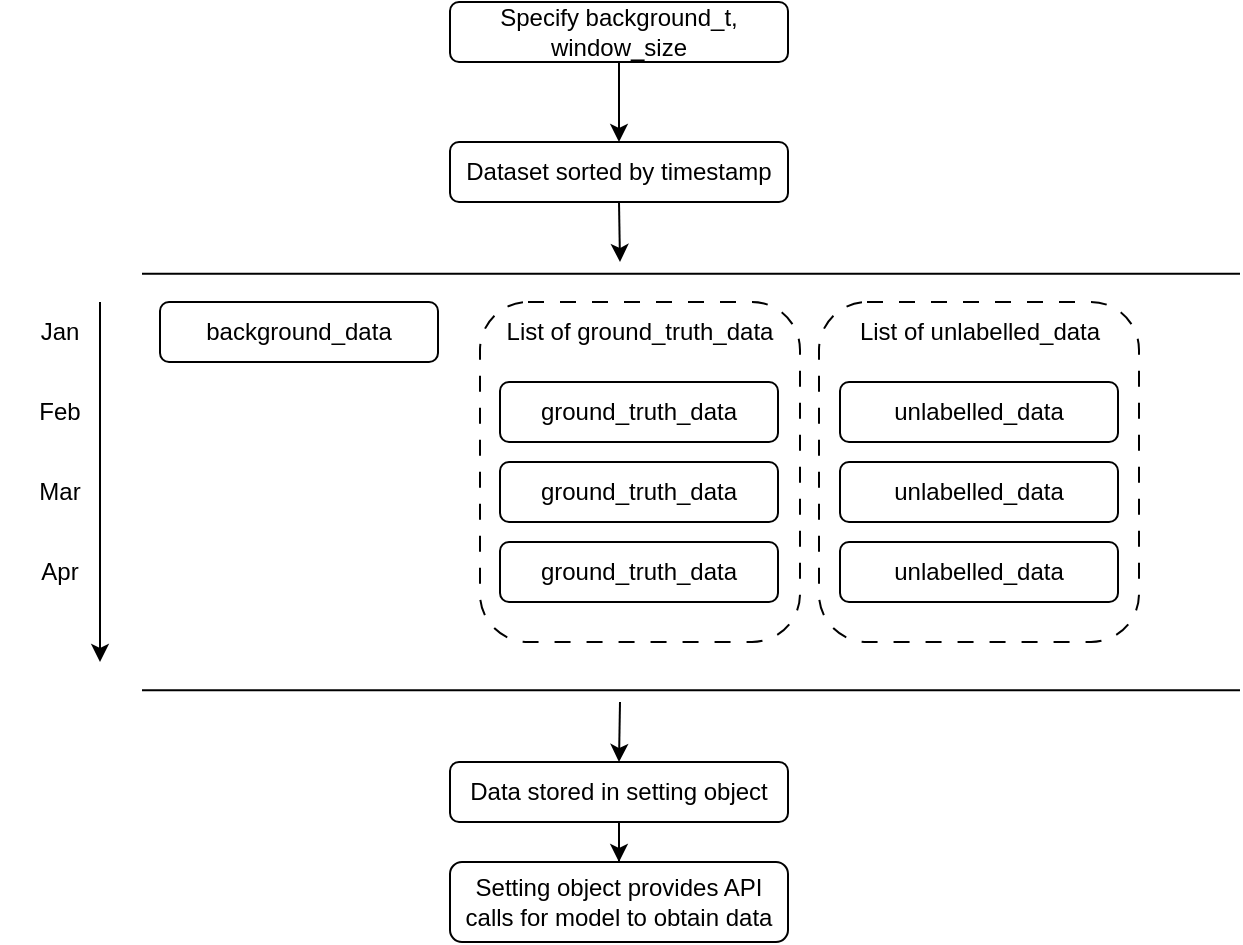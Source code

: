<mxfile>
    <diagram name="Page-1" id="0rsDAdrBQstYXks9k8pK">
        <mxGraphModel dx="844" dy="525" grid="1" gridSize="10" guides="1" tooltips="1" connect="1" arrows="1" fold="1" page="1" pageScale="1" pageWidth="827" pageHeight="1169" math="0" shadow="0">
            <root>
                <mxCell id="0"/>
                <mxCell id="1" parent="0"/>
                <mxCell id="m3gavzZ5vnZOq6Y1aLQd-33" value="" style="edgeStyle=orthogonalEdgeStyle;rounded=0;orthogonalLoop=1;jettySize=auto;html=1;entryX=0.5;entryY=0;entryDx=0;entryDy=0;" parent="1" target="m3gavzZ5vnZOq6Y1aLQd-27" edge="1">
                    <mxGeometry relative="1" as="geometry">
                        <mxPoint x="414" y="410" as="sourcePoint"/>
                    </mxGeometry>
                </mxCell>
                <mxCell id="m3gavzZ5vnZOq6Y1aLQd-23" value="" style="rounded=1;whiteSpace=wrap;html=1;fillColor=none;strokeColor=default;dashed=1;dashPattern=8 8;" parent="1" vertex="1">
                    <mxGeometry x="344" y="210" width="160" height="170" as="geometry"/>
                </mxCell>
                <mxCell id="m3gavzZ5vnZOq6Y1aLQd-29" value="" style="edgeStyle=orthogonalEdgeStyle;rounded=0;orthogonalLoop=1;jettySize=auto;html=1;" parent="1" source="m3gavzZ5vnZOq6Y1aLQd-1" target="m3gavzZ5vnZOq6Y1aLQd-4" edge="1">
                    <mxGeometry relative="1" as="geometry"/>
                </mxCell>
                <mxCell id="m3gavzZ5vnZOq6Y1aLQd-1" value="Specify background_t, window_size" style="rounded=1;whiteSpace=wrap;html=1;" parent="1" vertex="1">
                    <mxGeometry x="329" y="60" width="169" height="30" as="geometry"/>
                </mxCell>
                <mxCell id="m3gavzZ5vnZOq6Y1aLQd-31" style="edgeStyle=orthogonalEdgeStyle;rounded=0;orthogonalLoop=1;jettySize=auto;html=1;exitX=0.5;exitY=1;exitDx=0;exitDy=0;" parent="1" source="m3gavzZ5vnZOq6Y1aLQd-4" edge="1">
                    <mxGeometry relative="1" as="geometry">
                        <mxPoint x="414" y="190" as="targetPoint"/>
                    </mxGeometry>
                </mxCell>
                <mxCell id="m3gavzZ5vnZOq6Y1aLQd-4" value="Dataset sorted by timestamp" style="rounded=1;whiteSpace=wrap;html=1;" parent="1" vertex="1">
                    <mxGeometry x="329" y="130" width="169" height="30" as="geometry"/>
                </mxCell>
                <mxCell id="m3gavzZ5vnZOq6Y1aLQd-7" value="" style="shape=link;html=1;rounded=0;width=208.333;" parent="1" edge="1">
                    <mxGeometry width="100" relative="1" as="geometry">
                        <mxPoint x="175" y="300" as="sourcePoint"/>
                        <mxPoint x="724" y="300" as="targetPoint"/>
                    </mxGeometry>
                </mxCell>
                <mxCell id="m3gavzZ5vnZOq6Y1aLQd-8" value="background_data" style="rounded=1;whiteSpace=wrap;html=1;" parent="1" vertex="1">
                    <mxGeometry x="184" y="210" width="139" height="30" as="geometry"/>
                </mxCell>
                <mxCell id="m3gavzZ5vnZOq6Y1aLQd-9" value="ground_truth_data" style="rounded=1;whiteSpace=wrap;html=1;" parent="1" vertex="1">
                    <mxGeometry x="354" y="250" width="139" height="30" as="geometry"/>
                </mxCell>
                <mxCell id="m3gavzZ5vnZOq6Y1aLQd-10" value="ground_truth_data" style="rounded=1;whiteSpace=wrap;html=1;" parent="1" vertex="1">
                    <mxGeometry x="354" y="290" width="139" height="30" as="geometry"/>
                </mxCell>
                <mxCell id="m3gavzZ5vnZOq6Y1aLQd-11" value="ground_truth_data" style="rounded=1;whiteSpace=wrap;html=1;" parent="1" vertex="1">
                    <mxGeometry x="354" y="330" width="139" height="30" as="geometry"/>
                </mxCell>
                <mxCell id="m3gavzZ5vnZOq6Y1aLQd-12" value="unlabelled_data" style="rounded=1;whiteSpace=wrap;html=1;" parent="1" vertex="1">
                    <mxGeometry x="524" y="250" width="139" height="30" as="geometry"/>
                </mxCell>
                <mxCell id="m3gavzZ5vnZOq6Y1aLQd-13" value="unlabelled_data" style="rounded=1;whiteSpace=wrap;html=1;" parent="1" vertex="1">
                    <mxGeometry x="524" y="290" width="139" height="30" as="geometry"/>
                </mxCell>
                <mxCell id="m3gavzZ5vnZOq6Y1aLQd-14" value="unlabelled_data" style="rounded=1;whiteSpace=wrap;html=1;" parent="1" vertex="1">
                    <mxGeometry x="524" y="330" width="139" height="30" as="geometry"/>
                </mxCell>
                <mxCell id="m3gavzZ5vnZOq6Y1aLQd-17" value="" style="endArrow=classic;html=1;rounded=0;" parent="1" edge="1">
                    <mxGeometry width="50" height="50" relative="1" as="geometry">
                        <mxPoint x="154" y="210" as="sourcePoint"/>
                        <mxPoint x="154" y="390" as="targetPoint"/>
                    </mxGeometry>
                </mxCell>
                <mxCell id="m3gavzZ5vnZOq6Y1aLQd-19" value="Jan" style="text;html=1;align=center;verticalAlign=middle;whiteSpace=wrap;rounded=0;" parent="1" vertex="1">
                    <mxGeometry x="104" y="210" width="60" height="30" as="geometry"/>
                </mxCell>
                <mxCell id="m3gavzZ5vnZOq6Y1aLQd-20" value="Feb" style="text;html=1;align=center;verticalAlign=middle;whiteSpace=wrap;rounded=0;" parent="1" vertex="1">
                    <mxGeometry x="104" y="250" width="60" height="30" as="geometry"/>
                </mxCell>
                <mxCell id="m3gavzZ5vnZOq6Y1aLQd-21" value="Mar" style="text;html=1;align=center;verticalAlign=middle;whiteSpace=wrap;rounded=0;" parent="1" vertex="1">
                    <mxGeometry x="104" y="290" width="60" height="30" as="geometry"/>
                </mxCell>
                <mxCell id="m3gavzZ5vnZOq6Y1aLQd-22" value="Apr" style="text;html=1;align=center;verticalAlign=middle;whiteSpace=wrap;rounded=0;" parent="1" vertex="1">
                    <mxGeometry x="104" y="330" width="60" height="30" as="geometry"/>
                </mxCell>
                <mxCell id="m3gavzZ5vnZOq6Y1aLQd-24" value="" style="rounded=1;whiteSpace=wrap;html=1;fillColor=none;strokeColor=default;dashed=1;dashPattern=8 8;" parent="1" vertex="1">
                    <mxGeometry x="513.5" y="210" width="160" height="170" as="geometry"/>
                </mxCell>
                <mxCell id="m3gavzZ5vnZOq6Y1aLQd-25" value="List of ground_truth_data" style="text;html=1;align=center;verticalAlign=middle;whiteSpace=wrap;rounded=0;" parent="1" vertex="1">
                    <mxGeometry x="354" y="210" width="140" height="30" as="geometry"/>
                </mxCell>
                <mxCell id="m3gavzZ5vnZOq6Y1aLQd-26" value="List of unlabelled_data" style="text;html=1;align=center;verticalAlign=middle;whiteSpace=wrap;rounded=0;" parent="1" vertex="1">
                    <mxGeometry x="524" y="210" width="140" height="30" as="geometry"/>
                </mxCell>
                <mxCell id="m3gavzZ5vnZOq6Y1aLQd-32" value="" style="edgeStyle=orthogonalEdgeStyle;rounded=0;orthogonalLoop=1;jettySize=auto;html=1;" parent="1" source="m3gavzZ5vnZOq6Y1aLQd-27" target="m3gavzZ5vnZOq6Y1aLQd-28" edge="1">
                    <mxGeometry relative="1" as="geometry"/>
                </mxCell>
                <mxCell id="m3gavzZ5vnZOq6Y1aLQd-27" value="Data stored in setting object" style="rounded=1;whiteSpace=wrap;html=1;" parent="1" vertex="1">
                    <mxGeometry x="329" y="440" width="169" height="30" as="geometry"/>
                </mxCell>
                <mxCell id="m3gavzZ5vnZOq6Y1aLQd-28" value="Setting object provides API calls for model to obtain data" style="rounded=1;whiteSpace=wrap;html=1;" parent="1" vertex="1">
                    <mxGeometry x="329" y="490" width="169" height="40" as="geometry"/>
                </mxCell>
            </root>
        </mxGraphModel>
    </diagram>
</mxfile>